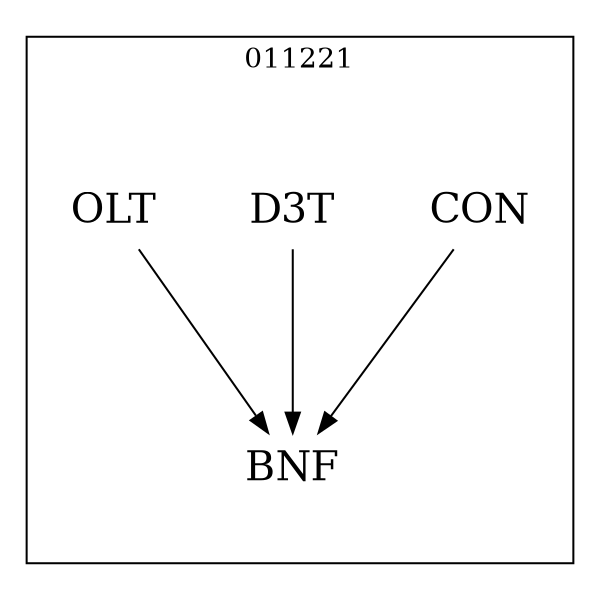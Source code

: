 strict digraph DAGS {
	size = "4,4!" ; ratio ="fill"; subgraph cluster_0{
			labeldoc = "t";
			label = "011221";node	[label= CON, shape = plaintext, fontsize=20] CON;node	[label= BNF, shape = plaintext, fontsize=20] BNF;node	[label= D3T, shape = plaintext, fontsize=20] D3T;node	[label= OLT, shape = plaintext, fontsize=20] OLT;
CON->BNF;
D3T->BNF;
OLT->BNF;
	}}